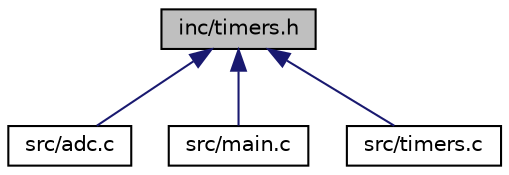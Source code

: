digraph "inc/timers.h"
{
  edge [fontname="Helvetica",fontsize="10",labelfontname="Helvetica",labelfontsize="10"];
  node [fontname="Helvetica",fontsize="10",shape=record];
  Node1 [label="inc/timers.h",height=0.2,width=0.4,color="black", fillcolor="grey75", style="filled", fontcolor="black"];
  Node1 -> Node2 [dir="back",color="midnightblue",fontsize="10",style="solid"];
  Node2 [label="src/adc.c",height=0.2,width=0.4,color="black", fillcolor="white", style="filled",URL="$adc_8c.html",tooltip="Implementation of the ADC library. "];
  Node1 -> Node3 [dir="back",color="midnightblue",fontsize="10",style="solid"];
  Node3 [label="src/main.c",height=0.2,width=0.4,color="black", fillcolor="white", style="filled",URL="$main_8c_source.html"];
  Node1 -> Node4 [dir="back",color="midnightblue",fontsize="10",style="solid"];
  Node4 [label="src/timers.c",height=0.2,width=0.4,color="black", fillcolor="white", style="filled",URL="$timers_8c.html",tooltip="Implementation of timers. "];
}
